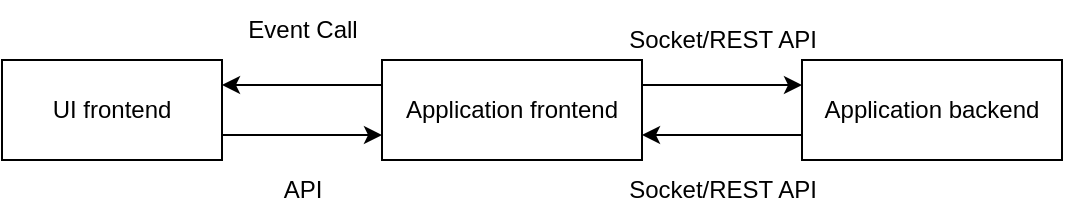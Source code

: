 <mxfile version="21.0.6" type="github">
  <diagram id="C5RBs43oDa-KdzZeNtuy" name="Page-1">
    <mxGraphModel dx="594" dy="1436" grid="1" gridSize="10" guides="1" tooltips="1" connect="1" arrows="1" fold="1" page="1" pageScale="1" pageWidth="827" pageHeight="1169" math="0" shadow="0">
      <root>
        <mxCell id="WIyWlLk6GJQsqaUBKTNV-0" />
        <mxCell id="WIyWlLk6GJQsqaUBKTNV-1" parent="WIyWlLk6GJQsqaUBKTNV-0" />
        <mxCell id="GUdWJ0C-z08-VN44jKsA-4" style="edgeStyle=orthogonalEdgeStyle;rounded=0;orthogonalLoop=1;jettySize=auto;html=1;exitX=1;exitY=0.75;exitDx=0;exitDy=0;entryX=0;entryY=0.75;entryDx=0;entryDy=0;" edge="1" parent="WIyWlLk6GJQsqaUBKTNV-1" source="GUdWJ0C-z08-VN44jKsA-0" target="GUdWJ0C-z08-VN44jKsA-1">
          <mxGeometry relative="1" as="geometry" />
        </mxCell>
        <mxCell id="GUdWJ0C-z08-VN44jKsA-0" value="UI frontend" style="html=1;whiteSpace=wrap;" vertex="1" parent="WIyWlLk6GJQsqaUBKTNV-1">
          <mxGeometry x="140" y="270" width="110" height="50" as="geometry" />
        </mxCell>
        <mxCell id="GUdWJ0C-z08-VN44jKsA-3" style="edgeStyle=orthogonalEdgeStyle;rounded=0;orthogonalLoop=1;jettySize=auto;html=1;exitX=0;exitY=0.25;exitDx=0;exitDy=0;entryX=1;entryY=0.25;entryDx=0;entryDy=0;" edge="1" parent="WIyWlLk6GJQsqaUBKTNV-1" source="GUdWJ0C-z08-VN44jKsA-1" target="GUdWJ0C-z08-VN44jKsA-0">
          <mxGeometry relative="1" as="geometry" />
        </mxCell>
        <mxCell id="GUdWJ0C-z08-VN44jKsA-5" style="edgeStyle=orthogonalEdgeStyle;rounded=0;orthogonalLoop=1;jettySize=auto;html=1;exitX=1;exitY=0.25;exitDx=0;exitDy=0;entryX=0;entryY=0.25;entryDx=0;entryDy=0;" edge="1" parent="WIyWlLk6GJQsqaUBKTNV-1" source="GUdWJ0C-z08-VN44jKsA-1" target="GUdWJ0C-z08-VN44jKsA-2">
          <mxGeometry relative="1" as="geometry" />
        </mxCell>
        <mxCell id="GUdWJ0C-z08-VN44jKsA-1" value="Application frontend" style="html=1;whiteSpace=wrap;" vertex="1" parent="WIyWlLk6GJQsqaUBKTNV-1">
          <mxGeometry x="330" y="270" width="130" height="50" as="geometry" />
        </mxCell>
        <mxCell id="GUdWJ0C-z08-VN44jKsA-6" style="edgeStyle=orthogonalEdgeStyle;rounded=0;orthogonalLoop=1;jettySize=auto;html=1;exitX=0;exitY=0.75;exitDx=0;exitDy=0;entryX=1;entryY=0.75;entryDx=0;entryDy=0;" edge="1" parent="WIyWlLk6GJQsqaUBKTNV-1" source="GUdWJ0C-z08-VN44jKsA-2" target="GUdWJ0C-z08-VN44jKsA-1">
          <mxGeometry relative="1" as="geometry" />
        </mxCell>
        <mxCell id="GUdWJ0C-z08-VN44jKsA-2" value="Application backend" style="html=1;whiteSpace=wrap;" vertex="1" parent="WIyWlLk6GJQsqaUBKTNV-1">
          <mxGeometry x="540" y="270" width="130" height="50" as="geometry" />
        </mxCell>
        <mxCell id="GUdWJ0C-z08-VN44jKsA-7" value="Socket/REST API" style="text;html=1;align=center;verticalAlign=middle;resizable=0;points=[];autosize=1;strokeColor=none;fillColor=none;" vertex="1" parent="WIyWlLk6GJQsqaUBKTNV-1">
          <mxGeometry x="440" y="245" width="120" height="30" as="geometry" />
        </mxCell>
        <mxCell id="GUdWJ0C-z08-VN44jKsA-8" value="Socket/REST API" style="text;html=1;align=center;verticalAlign=middle;resizable=0;points=[];autosize=1;strokeColor=none;fillColor=none;" vertex="1" parent="WIyWlLk6GJQsqaUBKTNV-1">
          <mxGeometry x="440" y="320" width="120" height="30" as="geometry" />
        </mxCell>
        <mxCell id="GUdWJ0C-z08-VN44jKsA-9" value="Event Call" style="text;html=1;align=center;verticalAlign=middle;resizable=0;points=[];autosize=1;strokeColor=none;fillColor=none;" vertex="1" parent="WIyWlLk6GJQsqaUBKTNV-1">
          <mxGeometry x="250" y="240" width="80" height="30" as="geometry" />
        </mxCell>
        <mxCell id="GUdWJ0C-z08-VN44jKsA-10" value="API" style="text;html=1;align=center;verticalAlign=middle;resizable=0;points=[];autosize=1;strokeColor=none;fillColor=none;" vertex="1" parent="WIyWlLk6GJQsqaUBKTNV-1">
          <mxGeometry x="270" y="320" width="40" height="30" as="geometry" />
        </mxCell>
      </root>
    </mxGraphModel>
  </diagram>
</mxfile>
